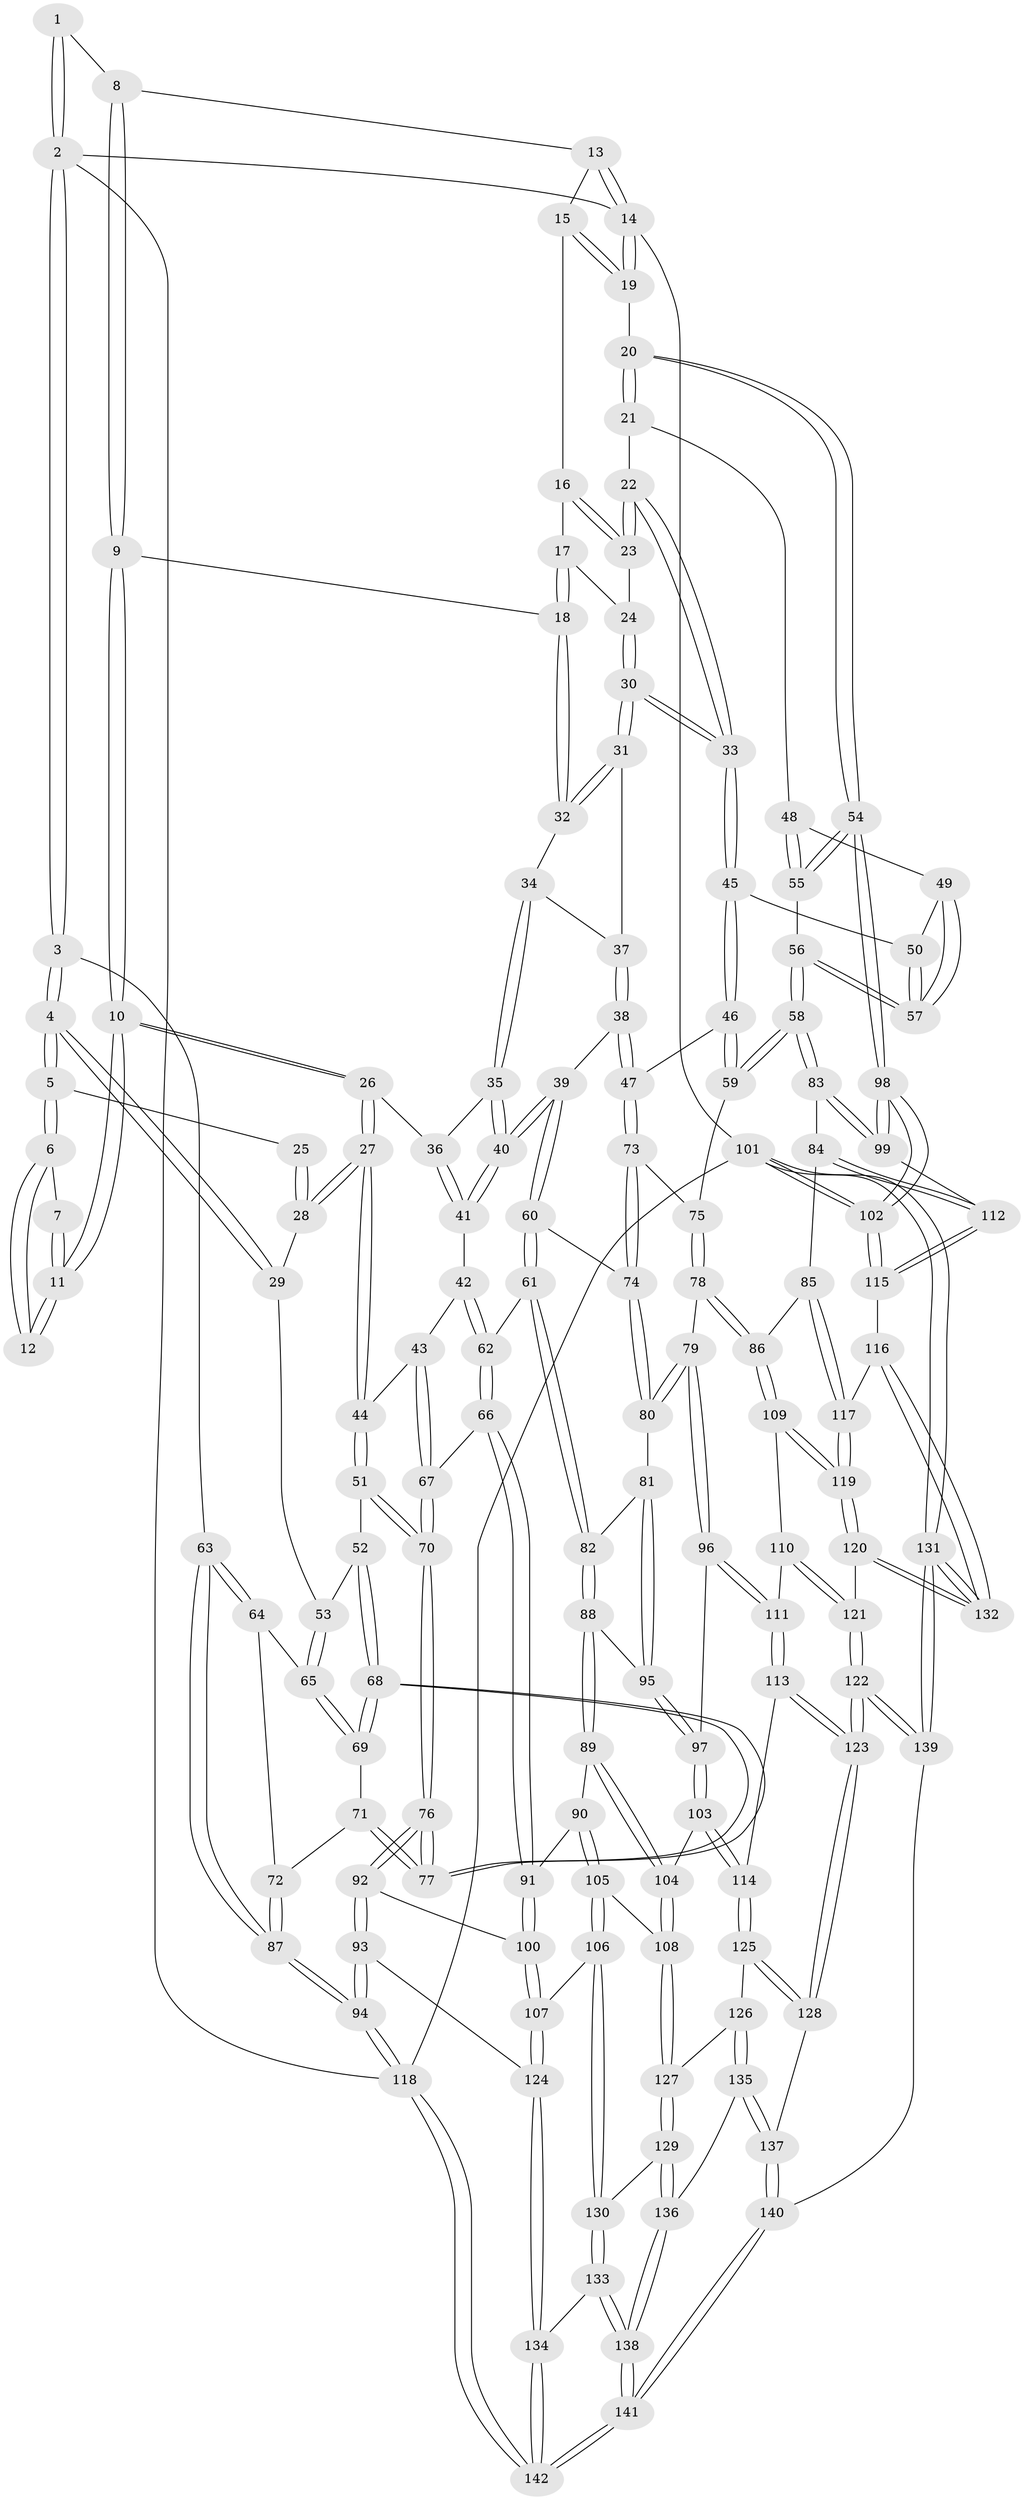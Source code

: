 // Generated by graph-tools (version 1.1) at 2025/27/03/15/25 16:27:56]
// undirected, 142 vertices, 352 edges
graph export_dot {
graph [start="1"]
  node [color=gray90,style=filled];
  1 [pos="+0.2717824326998742+0"];
  2 [pos="+0+0"];
  3 [pos="+0+0"];
  4 [pos="+0+0"];
  5 [pos="+0.01950541365899693+0.07285942824156086"];
  6 [pos="+0.21908501902961058+0.012326901451411394"];
  7 [pos="+0.25357600693155397+0"];
  8 [pos="+0.5622620286543621+0"];
  9 [pos="+0.5334600208431192+0.01888181639978321"];
  10 [pos="+0.343995927080306+0.17189735479200005"];
  11 [pos="+0.28136588837527926+0.1420768012857589"];
  12 [pos="+0.2664059724856256+0.13806277049712207"];
  13 [pos="+0.8149173564825992+0"];
  14 [pos="+1+0"];
  15 [pos="+0.8796063464272563+0.09795071051168303"];
  16 [pos="+0.8773571577168053+0.10967199568751276"];
  17 [pos="+0.68780070556307+0.15797262575779608"];
  18 [pos="+0.599490341862254+0.13224857725439637"];
  19 [pos="+1+0.10013062940075894"];
  20 [pos="+1+0.319126694312234"];
  21 [pos="+1+0.2697593045597711"];
  22 [pos="+0.9316069110020827+0.23695575595276763"];
  23 [pos="+0.887955219724111+0.17287464907836053"];
  24 [pos="+0.7712479443199172+0.22914401123929348"];
  25 [pos="+0.1626624029758023+0.12863666152045283"];
  26 [pos="+0.33976834369318104+0.21831078799522757"];
  27 [pos="+0.2591013130785056+0.3309832914278991"];
  28 [pos="+0.15360879333517105+0.3067788101388515"];
  29 [pos="+0.08023706473189554+0.3164477042464155"];
  30 [pos="+0.7676057824639646+0.32533071358470256"];
  31 [pos="+0.7471805116228399+0.3153991209777375"];
  32 [pos="+0.602952578806527+0.22900298451387033"];
  33 [pos="+0.7849822845523763+0.356191174099153"];
  34 [pos="+0.5943018078403457+0.2544268765094267"];
  35 [pos="+0.5618814188896506+0.3072300129432986"];
  36 [pos="+0.36509995825499625+0.24395288360195702"];
  37 [pos="+0.6544388184221175+0.33211805476803713"];
  38 [pos="+0.6906415513499776+0.4184430072122412"];
  39 [pos="+0.5376971442079573+0.39760847005756195"];
  40 [pos="+0.5371400655813788+0.3959541401214359"];
  41 [pos="+0.4407417477120131+0.3590208677458119"];
  42 [pos="+0.3730395780165792+0.4225809710551187"];
  43 [pos="+0.2907777648976967+0.40668474172800884"];
  44 [pos="+0.26509199992192456+0.39163936757706325"];
  45 [pos="+0.7846356070205571+0.3663113658190349"];
  46 [pos="+0.7842360059423777+0.36682946986330334"];
  47 [pos="+0.7003416693051254+0.422405020823105"];
  48 [pos="+0.8904543759025584+0.39349111955596494"];
  49 [pos="+0.8668211513703133+0.393155031875493"];
  50 [pos="+0.7913754859015184+0.3691376885582318"];
  51 [pos="+0.2422568446264394+0.42202859730716463"];
  52 [pos="+0.1557882925463633+0.4468964885857824"];
  53 [pos="+0.07502450445455776+0.40876017855380137"];
  54 [pos="+1+0.39755081903531125"];
  55 [pos="+0.9793082804317619+0.468099514674148"];
  56 [pos="+0.8946284245004535+0.5404171459975284"];
  57 [pos="+0.8827883361318225+0.5029467137484991"];
  58 [pos="+0.8749140632870658+0.5697331048226211"];
  59 [pos="+0.8203785504101424+0.5227570669223252"];
  60 [pos="+0.5259348207277668+0.44467955155412076"];
  61 [pos="+0.4440254807152807+0.5069538179455387"];
  62 [pos="+0.43749265306323976+0.5081320161306494"];
  63 [pos="+0+0.495500698361344"];
  64 [pos="+0.04672875197764866+0.4369057433356299"];
  65 [pos="+0.04975530857222859+0.4361308433407087"];
  66 [pos="+0.38491757380642366+0.5543023298995928"];
  67 [pos="+0.3542618813171662+0.5472181914804681"];
  68 [pos="+0.12981704213584527+0.5435344820620998"];
  69 [pos="+0.06292792882001494+0.47060002791608385"];
  70 [pos="+0.23794649633996773+0.5745972515284419"];
  71 [pos="+0.038743740289860676+0.5528789859240099"];
  72 [pos="+0.023161744798663363+0.5499596188645758"];
  73 [pos="+0.6993573596386847+0.4434263942737155"];
  74 [pos="+0.5783431334639868+0.5152472736477721"];
  75 [pos="+0.7093170661926136+0.5075876523312898"];
  76 [pos="+0.16817434411878587+0.6623975812162081"];
  77 [pos="+0.14126310043029286+0.6167881955258803"];
  78 [pos="+0.6664256215116626+0.6016075774013137"];
  79 [pos="+0.6404886486596433+0.6065404477691413"];
  80 [pos="+0.5943893084242035+0.5552940263988589"];
  81 [pos="+0.5137201105159244+0.5722075806413188"];
  82 [pos="+0.4900314174599466+0.5676317257738065"];
  83 [pos="+0.8745379854995876+0.5890182253549935"];
  84 [pos="+0.865557689893535+0.6056797449087955"];
  85 [pos="+0.7810301234329997+0.6494426843204822"];
  86 [pos="+0.7578189540568264+0.6510091059455548"];
  87 [pos="+0+0.5184261638224518"];
  88 [pos="+0.47905616457097405+0.6357990928733898"];
  89 [pos="+0.4573508369780981+0.6474211588707912"];
  90 [pos="+0.40165897015145247+0.6269078002859699"];
  91 [pos="+0.39403338339611793+0.6149084228818104"];
  92 [pos="+0.16689827092393975+0.6839445432827979"];
  93 [pos="+0+0.7974003244622484"];
  94 [pos="+0+0.8209237795459677"];
  95 [pos="+0.5363224089373236+0.6412641283286755"];
  96 [pos="+0.6201993425227607+0.6326288723342609"];
  97 [pos="+0.568452979945676+0.6523214967480676"];
  98 [pos="+1+0.6369574050054024"];
  99 [pos="+1+0.629087991667894"];
  100 [pos="+0.18592959793701452+0.6990425083172803"];
  101 [pos="+1+1"];
  102 [pos="+1+0.7746516143862272"];
  103 [pos="+0.4991676562852846+0.773526705923957"];
  104 [pos="+0.47887441371152445+0.7693975802923854"];
  105 [pos="+0.349617448079399+0.7811955494912689"];
  106 [pos="+0.2883770760642807+0.7830620573065719"];
  107 [pos="+0.2458112630961222+0.7661484943849823"];
  108 [pos="+0.38353188385670256+0.7926617764545771"];
  109 [pos="+0.7339511287842108+0.710871799938011"];
  110 [pos="+0.7011636318931976+0.7570731162925082"];
  111 [pos="+0.6358767205287467+0.7644069025764324"];
  112 [pos="+0.9160926099559559+0.7108579099749573"];
  113 [pos="+0.6114642765847497+0.7943625850864385"];
  114 [pos="+0.5175550539751083+0.7880465933923476"];
  115 [pos="+0.9322674283378198+0.7937028690812882"];
  116 [pos="+0.9213749297806252+0.8030302813952968"];
  117 [pos="+0.847135198043484+0.8284556393688165"];
  118 [pos="+0+1"];
  119 [pos="+0.8294728166312992+0.8431497070923338"];
  120 [pos="+0.8069779572902166+0.8668068132635722"];
  121 [pos="+0.7888401885442068+0.8733967723959488"];
  122 [pos="+0.698765961227505+0.9489023199398189"];
  123 [pos="+0.6732868979946885+0.930801505355506"];
  124 [pos="+0.1623061258303775+0.9424051247590153"];
  125 [pos="+0.5185400469390868+0.894676463493704"];
  126 [pos="+0.45010627609823917+0.9012821015971455"];
  127 [pos="+0.39333351936883587+0.8262656485175043"];
  128 [pos="+0.5395020505050178+0.9242064356866685"];
  129 [pos="+0.3777479919984037+0.9309747771668695"];
  130 [pos="+0.30189257699538863+0.9119784007570361"];
  131 [pos="+1+1"];
  132 [pos="+1+1"];
  133 [pos="+0.2911075944880344+0.9368503644539559"];
  134 [pos="+0.17028093076813294+0.96923796820053"];
  135 [pos="+0.426499124715837+0.9543504608591241"];
  136 [pos="+0.39862334676471006+0.9660412420875097"];
  137 [pos="+0.5060776894604475+0.9820944022202428"];
  138 [pos="+0.3521061218728103+1"];
  139 [pos="+0.7060289435056593+1"];
  140 [pos="+0.5349079640224894+1"];
  141 [pos="+0.33155892974126105+1"];
  142 [pos="+0.1269587460624106+1"];
  1 -- 2;
  1 -- 2;
  1 -- 8;
  2 -- 3;
  2 -- 3;
  2 -- 14;
  2 -- 118;
  3 -- 4;
  3 -- 4;
  3 -- 63;
  4 -- 5;
  4 -- 5;
  4 -- 29;
  4 -- 29;
  5 -- 6;
  5 -- 6;
  5 -- 25;
  6 -- 7;
  6 -- 12;
  6 -- 12;
  7 -- 11;
  7 -- 11;
  8 -- 9;
  8 -- 9;
  8 -- 13;
  9 -- 10;
  9 -- 10;
  9 -- 18;
  10 -- 11;
  10 -- 11;
  10 -- 26;
  10 -- 26;
  11 -- 12;
  11 -- 12;
  13 -- 14;
  13 -- 14;
  13 -- 15;
  14 -- 19;
  14 -- 19;
  14 -- 101;
  15 -- 16;
  15 -- 19;
  15 -- 19;
  16 -- 17;
  16 -- 23;
  16 -- 23;
  17 -- 18;
  17 -- 18;
  17 -- 24;
  18 -- 32;
  18 -- 32;
  19 -- 20;
  20 -- 21;
  20 -- 21;
  20 -- 54;
  20 -- 54;
  21 -- 22;
  21 -- 48;
  22 -- 23;
  22 -- 23;
  22 -- 33;
  22 -- 33;
  23 -- 24;
  24 -- 30;
  24 -- 30;
  25 -- 28;
  25 -- 28;
  26 -- 27;
  26 -- 27;
  26 -- 36;
  27 -- 28;
  27 -- 28;
  27 -- 44;
  27 -- 44;
  28 -- 29;
  29 -- 53;
  30 -- 31;
  30 -- 31;
  30 -- 33;
  30 -- 33;
  31 -- 32;
  31 -- 32;
  31 -- 37;
  32 -- 34;
  33 -- 45;
  33 -- 45;
  34 -- 35;
  34 -- 35;
  34 -- 37;
  35 -- 36;
  35 -- 40;
  35 -- 40;
  36 -- 41;
  36 -- 41;
  37 -- 38;
  37 -- 38;
  38 -- 39;
  38 -- 47;
  38 -- 47;
  39 -- 40;
  39 -- 40;
  39 -- 60;
  39 -- 60;
  40 -- 41;
  40 -- 41;
  41 -- 42;
  42 -- 43;
  42 -- 62;
  42 -- 62;
  43 -- 44;
  43 -- 67;
  43 -- 67;
  44 -- 51;
  44 -- 51;
  45 -- 46;
  45 -- 46;
  45 -- 50;
  46 -- 47;
  46 -- 59;
  46 -- 59;
  47 -- 73;
  47 -- 73;
  48 -- 49;
  48 -- 55;
  48 -- 55;
  49 -- 50;
  49 -- 57;
  49 -- 57;
  50 -- 57;
  50 -- 57;
  51 -- 52;
  51 -- 70;
  51 -- 70;
  52 -- 53;
  52 -- 68;
  52 -- 68;
  53 -- 65;
  53 -- 65;
  54 -- 55;
  54 -- 55;
  54 -- 98;
  54 -- 98;
  55 -- 56;
  56 -- 57;
  56 -- 57;
  56 -- 58;
  56 -- 58;
  58 -- 59;
  58 -- 59;
  58 -- 83;
  58 -- 83;
  59 -- 75;
  60 -- 61;
  60 -- 61;
  60 -- 74;
  61 -- 62;
  61 -- 82;
  61 -- 82;
  62 -- 66;
  62 -- 66;
  63 -- 64;
  63 -- 64;
  63 -- 87;
  63 -- 87;
  64 -- 65;
  64 -- 72;
  65 -- 69;
  65 -- 69;
  66 -- 67;
  66 -- 91;
  66 -- 91;
  67 -- 70;
  67 -- 70;
  68 -- 69;
  68 -- 69;
  68 -- 77;
  68 -- 77;
  69 -- 71;
  70 -- 76;
  70 -- 76;
  71 -- 72;
  71 -- 77;
  71 -- 77;
  72 -- 87;
  72 -- 87;
  73 -- 74;
  73 -- 74;
  73 -- 75;
  74 -- 80;
  74 -- 80;
  75 -- 78;
  75 -- 78;
  76 -- 77;
  76 -- 77;
  76 -- 92;
  76 -- 92;
  78 -- 79;
  78 -- 86;
  78 -- 86;
  79 -- 80;
  79 -- 80;
  79 -- 96;
  79 -- 96;
  80 -- 81;
  81 -- 82;
  81 -- 95;
  81 -- 95;
  82 -- 88;
  82 -- 88;
  83 -- 84;
  83 -- 99;
  83 -- 99;
  84 -- 85;
  84 -- 112;
  84 -- 112;
  85 -- 86;
  85 -- 117;
  85 -- 117;
  86 -- 109;
  86 -- 109;
  87 -- 94;
  87 -- 94;
  88 -- 89;
  88 -- 89;
  88 -- 95;
  89 -- 90;
  89 -- 104;
  89 -- 104;
  90 -- 91;
  90 -- 105;
  90 -- 105;
  91 -- 100;
  91 -- 100;
  92 -- 93;
  92 -- 93;
  92 -- 100;
  93 -- 94;
  93 -- 94;
  93 -- 124;
  94 -- 118;
  94 -- 118;
  95 -- 97;
  95 -- 97;
  96 -- 97;
  96 -- 111;
  96 -- 111;
  97 -- 103;
  97 -- 103;
  98 -- 99;
  98 -- 99;
  98 -- 102;
  98 -- 102;
  99 -- 112;
  100 -- 107;
  100 -- 107;
  101 -- 102;
  101 -- 102;
  101 -- 131;
  101 -- 131;
  101 -- 118;
  102 -- 115;
  102 -- 115;
  103 -- 104;
  103 -- 114;
  103 -- 114;
  104 -- 108;
  104 -- 108;
  105 -- 106;
  105 -- 106;
  105 -- 108;
  106 -- 107;
  106 -- 130;
  106 -- 130;
  107 -- 124;
  107 -- 124;
  108 -- 127;
  108 -- 127;
  109 -- 110;
  109 -- 119;
  109 -- 119;
  110 -- 111;
  110 -- 121;
  110 -- 121;
  111 -- 113;
  111 -- 113;
  112 -- 115;
  112 -- 115;
  113 -- 114;
  113 -- 123;
  113 -- 123;
  114 -- 125;
  114 -- 125;
  115 -- 116;
  116 -- 117;
  116 -- 132;
  116 -- 132;
  117 -- 119;
  117 -- 119;
  118 -- 142;
  118 -- 142;
  119 -- 120;
  119 -- 120;
  120 -- 121;
  120 -- 132;
  120 -- 132;
  121 -- 122;
  121 -- 122;
  122 -- 123;
  122 -- 123;
  122 -- 139;
  122 -- 139;
  123 -- 128;
  123 -- 128;
  124 -- 134;
  124 -- 134;
  125 -- 126;
  125 -- 128;
  125 -- 128;
  126 -- 127;
  126 -- 135;
  126 -- 135;
  127 -- 129;
  127 -- 129;
  128 -- 137;
  129 -- 130;
  129 -- 136;
  129 -- 136;
  130 -- 133;
  130 -- 133;
  131 -- 132;
  131 -- 132;
  131 -- 139;
  131 -- 139;
  133 -- 134;
  133 -- 138;
  133 -- 138;
  134 -- 142;
  134 -- 142;
  135 -- 136;
  135 -- 137;
  135 -- 137;
  136 -- 138;
  136 -- 138;
  137 -- 140;
  137 -- 140;
  138 -- 141;
  138 -- 141;
  139 -- 140;
  140 -- 141;
  140 -- 141;
  141 -- 142;
  141 -- 142;
}
